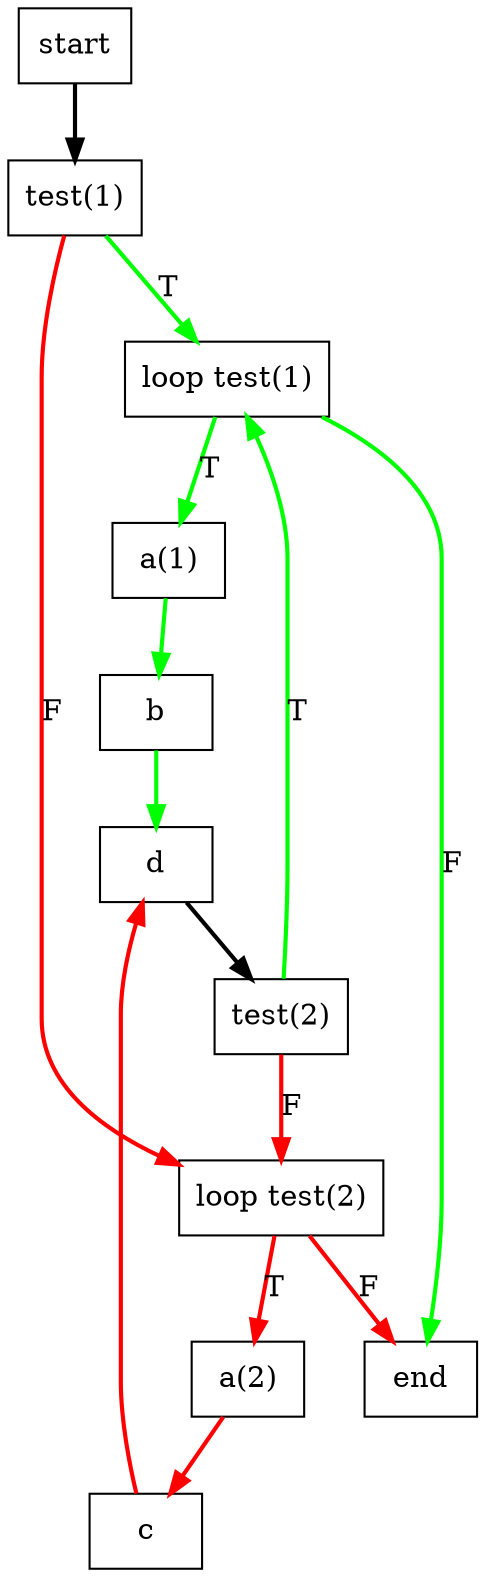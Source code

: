 digraph G {
  start [label = "start", shape = box];
  end [label = "end", shape = box];
  looptest1 [label = "loop test(1)", shape = box];
  looptest2 [label = "loop test(2)", shape = box];
  a1 [label = "a(1)", shape = box];
  a2 [label = "a(2)", shape = box];
  b [label = "b", shape = box];
  c [label = "c", shape = box];
  d [label = "d", shape = box];
  test1 [label = "test(1)", shape = box];
  test2 [label = "test(2)", shape = box];

  start -> test1 [style = bold];
  looptest1 -> a1 [style = bold, color = green, label = "T"];
  looptest1 -> end [style = bold, color = green, label = "F"];
  looptest2 -> a2 [style = bold, color = red, label = "T"];
  looptest2 -> end [style = bold, color = red, label = "F"];
  a1 -> b [style = bold, color = green];
  a2 -> c [style = bold, color = red];
  test1 -> looptest1 [style = bold, color = green, label = "T"];
  test1 -> looptest2 [style = bold, color = red, label = "F"];
  test2 -> looptest1 [style = bold, color = green, label = "T"];
  test2 -> looptest2 [style = bold, color = red, label = "F"];
  b -> d [style = bold, color = green];
  c -> d [style = bold, color = red];
  d -> test2 [style = bold];

}